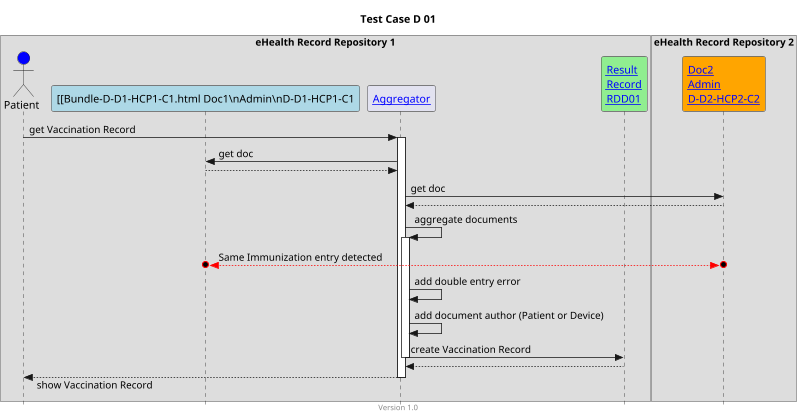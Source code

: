 @startuml
title Test Case D 01
footer Version 1.0
skinparam responseMessageBelowArrow true
skinparam style strictuml
scale max 800 width

box "eHealth Record Repository 1"
actor "Patient" as PAT #blue
participant "[[Bundle-D-D1-HCP1-C1.html Doc1\nAdmin\nD-D1-HCP1-C1" as Doc1 #lightblue
participant "[[aggregator.html Aggregator]]" as AGG
participant "[[Bundle-RDD01.html Result\nRecord\nRDD01]]" as RES #lightgreen
end box

box "eHealth Record Repository 2"
participant "[[Bundle-D-D2-HCP2-C2.html Doc2\nAdmin\nD-D2-HCP2-C2]]" as Doc2 #orange
end box

PAT -> AGG: get Vaccination Record
activate AGG

AGG -> Doc1: get doc
AGG <-- Doc1

AGG -> Doc2: get doc
AGG <-- Doc2
 
AGG -> AGG: aggregate documents 
activate AGG

Doc1 o<-[#red]->o Doc2: Same Immunization entry detected

AGG -> AGG: add double entry error
AGG -> AGG: add document author (Patient or Device)
AGG -> RES: create Vaccination Record
deactivate AGG
AGG <-- RES

PAT <-- AGG: show Vaccination Record
deactivate AGG


@enduml
